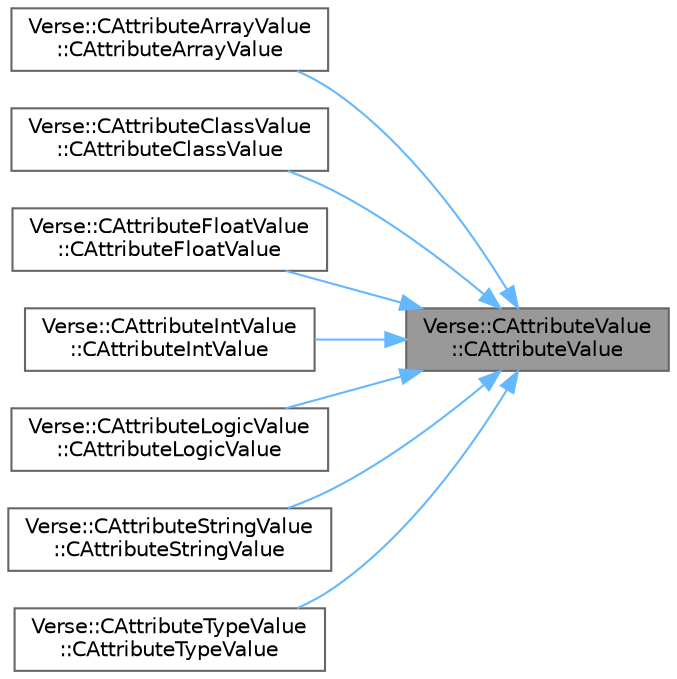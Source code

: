 digraph "Verse::CAttributeValue::CAttributeValue"
{
 // INTERACTIVE_SVG=YES
 // LATEX_PDF_SIZE
  bgcolor="transparent";
  edge [fontname=Helvetica,fontsize=10,labelfontname=Helvetica,labelfontsize=10];
  node [fontname=Helvetica,fontsize=10,shape=box,height=0.2,width=0.4];
  rankdir="RL";
  Node1 [id="Node000001",label="Verse::CAttributeValue\l::CAttributeValue",height=0.2,width=0.4,color="gray40", fillcolor="grey60", style="filled", fontcolor="black",tooltip=" "];
  Node1 -> Node2 [id="edge1_Node000001_Node000002",dir="back",color="steelblue1",style="solid",tooltip=" "];
  Node2 [id="Node000002",label="Verse::CAttributeArrayValue\l::CAttributeArrayValue",height=0.2,width=0.4,color="grey40", fillcolor="white", style="filled",URL="$d8/d09/classVerse_1_1CAttributeArrayValue.html#aaa8385819e5cb4a54dafd92c99bf12cb",tooltip=" "];
  Node1 -> Node3 [id="edge2_Node000001_Node000003",dir="back",color="steelblue1",style="solid",tooltip=" "];
  Node3 [id="Node000003",label="Verse::CAttributeClassValue\l::CAttributeClassValue",height=0.2,width=0.4,color="grey40", fillcolor="white", style="filled",URL="$dc/d29/classVerse_1_1CAttributeClassValue.html#a369bdd4989ac6f22fdac4c555cee55e9",tooltip=" "];
  Node1 -> Node4 [id="edge3_Node000001_Node000004",dir="back",color="steelblue1",style="solid",tooltip=" "];
  Node4 [id="Node000004",label="Verse::CAttributeFloatValue\l::CAttributeFloatValue",height=0.2,width=0.4,color="grey40", fillcolor="white", style="filled",URL="$d3/d64/classVerse_1_1CAttributeFloatValue.html#adc08bc990acf75e907c9b7f99445bbb4",tooltip=" "];
  Node1 -> Node5 [id="edge4_Node000001_Node000005",dir="back",color="steelblue1",style="solid",tooltip=" "];
  Node5 [id="Node000005",label="Verse::CAttributeIntValue\l::CAttributeIntValue",height=0.2,width=0.4,color="grey40", fillcolor="white", style="filled",URL="$d2/dd1/classVerse_1_1CAttributeIntValue.html#a9b6b69562344752098d08ea4b4d77255",tooltip=" "];
  Node1 -> Node6 [id="edge5_Node000001_Node000006",dir="back",color="steelblue1",style="solid",tooltip=" "];
  Node6 [id="Node000006",label="Verse::CAttributeLogicValue\l::CAttributeLogicValue",height=0.2,width=0.4,color="grey40", fillcolor="white", style="filled",URL="$db/d09/classVerse_1_1CAttributeLogicValue.html#a4b6bcab67c5865cf5d36915bad7d408f",tooltip=" "];
  Node1 -> Node7 [id="edge6_Node000001_Node000007",dir="back",color="steelblue1",style="solid",tooltip=" "];
  Node7 [id="Node000007",label="Verse::CAttributeStringValue\l::CAttributeStringValue",height=0.2,width=0.4,color="grey40", fillcolor="white", style="filled",URL="$da/d37/classVerse_1_1CAttributeStringValue.html#ae9095516c9077675d29a785483bff356",tooltip=" "];
  Node1 -> Node8 [id="edge7_Node000001_Node000008",dir="back",color="steelblue1",style="solid",tooltip=" "];
  Node8 [id="Node000008",label="Verse::CAttributeTypeValue\l::CAttributeTypeValue",height=0.2,width=0.4,color="grey40", fillcolor="white", style="filled",URL="$dd/d2d/classVerse_1_1CAttributeTypeValue.html#a8db96ab17e2420a6ec8d973eba77ecdb",tooltip=" "];
}
